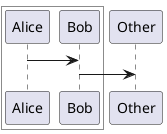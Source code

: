 {
  "sha1": "t7vtz21k5o64jixsmcqqnymgl1jldfd",
  "insertion": {
    "when": "2024-06-04T17:28:45.880Z",
    "url": "http://forum.plantuml.net/6728/whether-possible-sequenceboxbackgroundcolor-transparent",
    "user": "plantuml@gmail.com"
  }
}
@startuml
skinparam BackgroundColor transparent
skinparam SequenceBoxBackgroundColor transparent

box
Alice->Bob
endbox
Bob -> Other
@enduml
